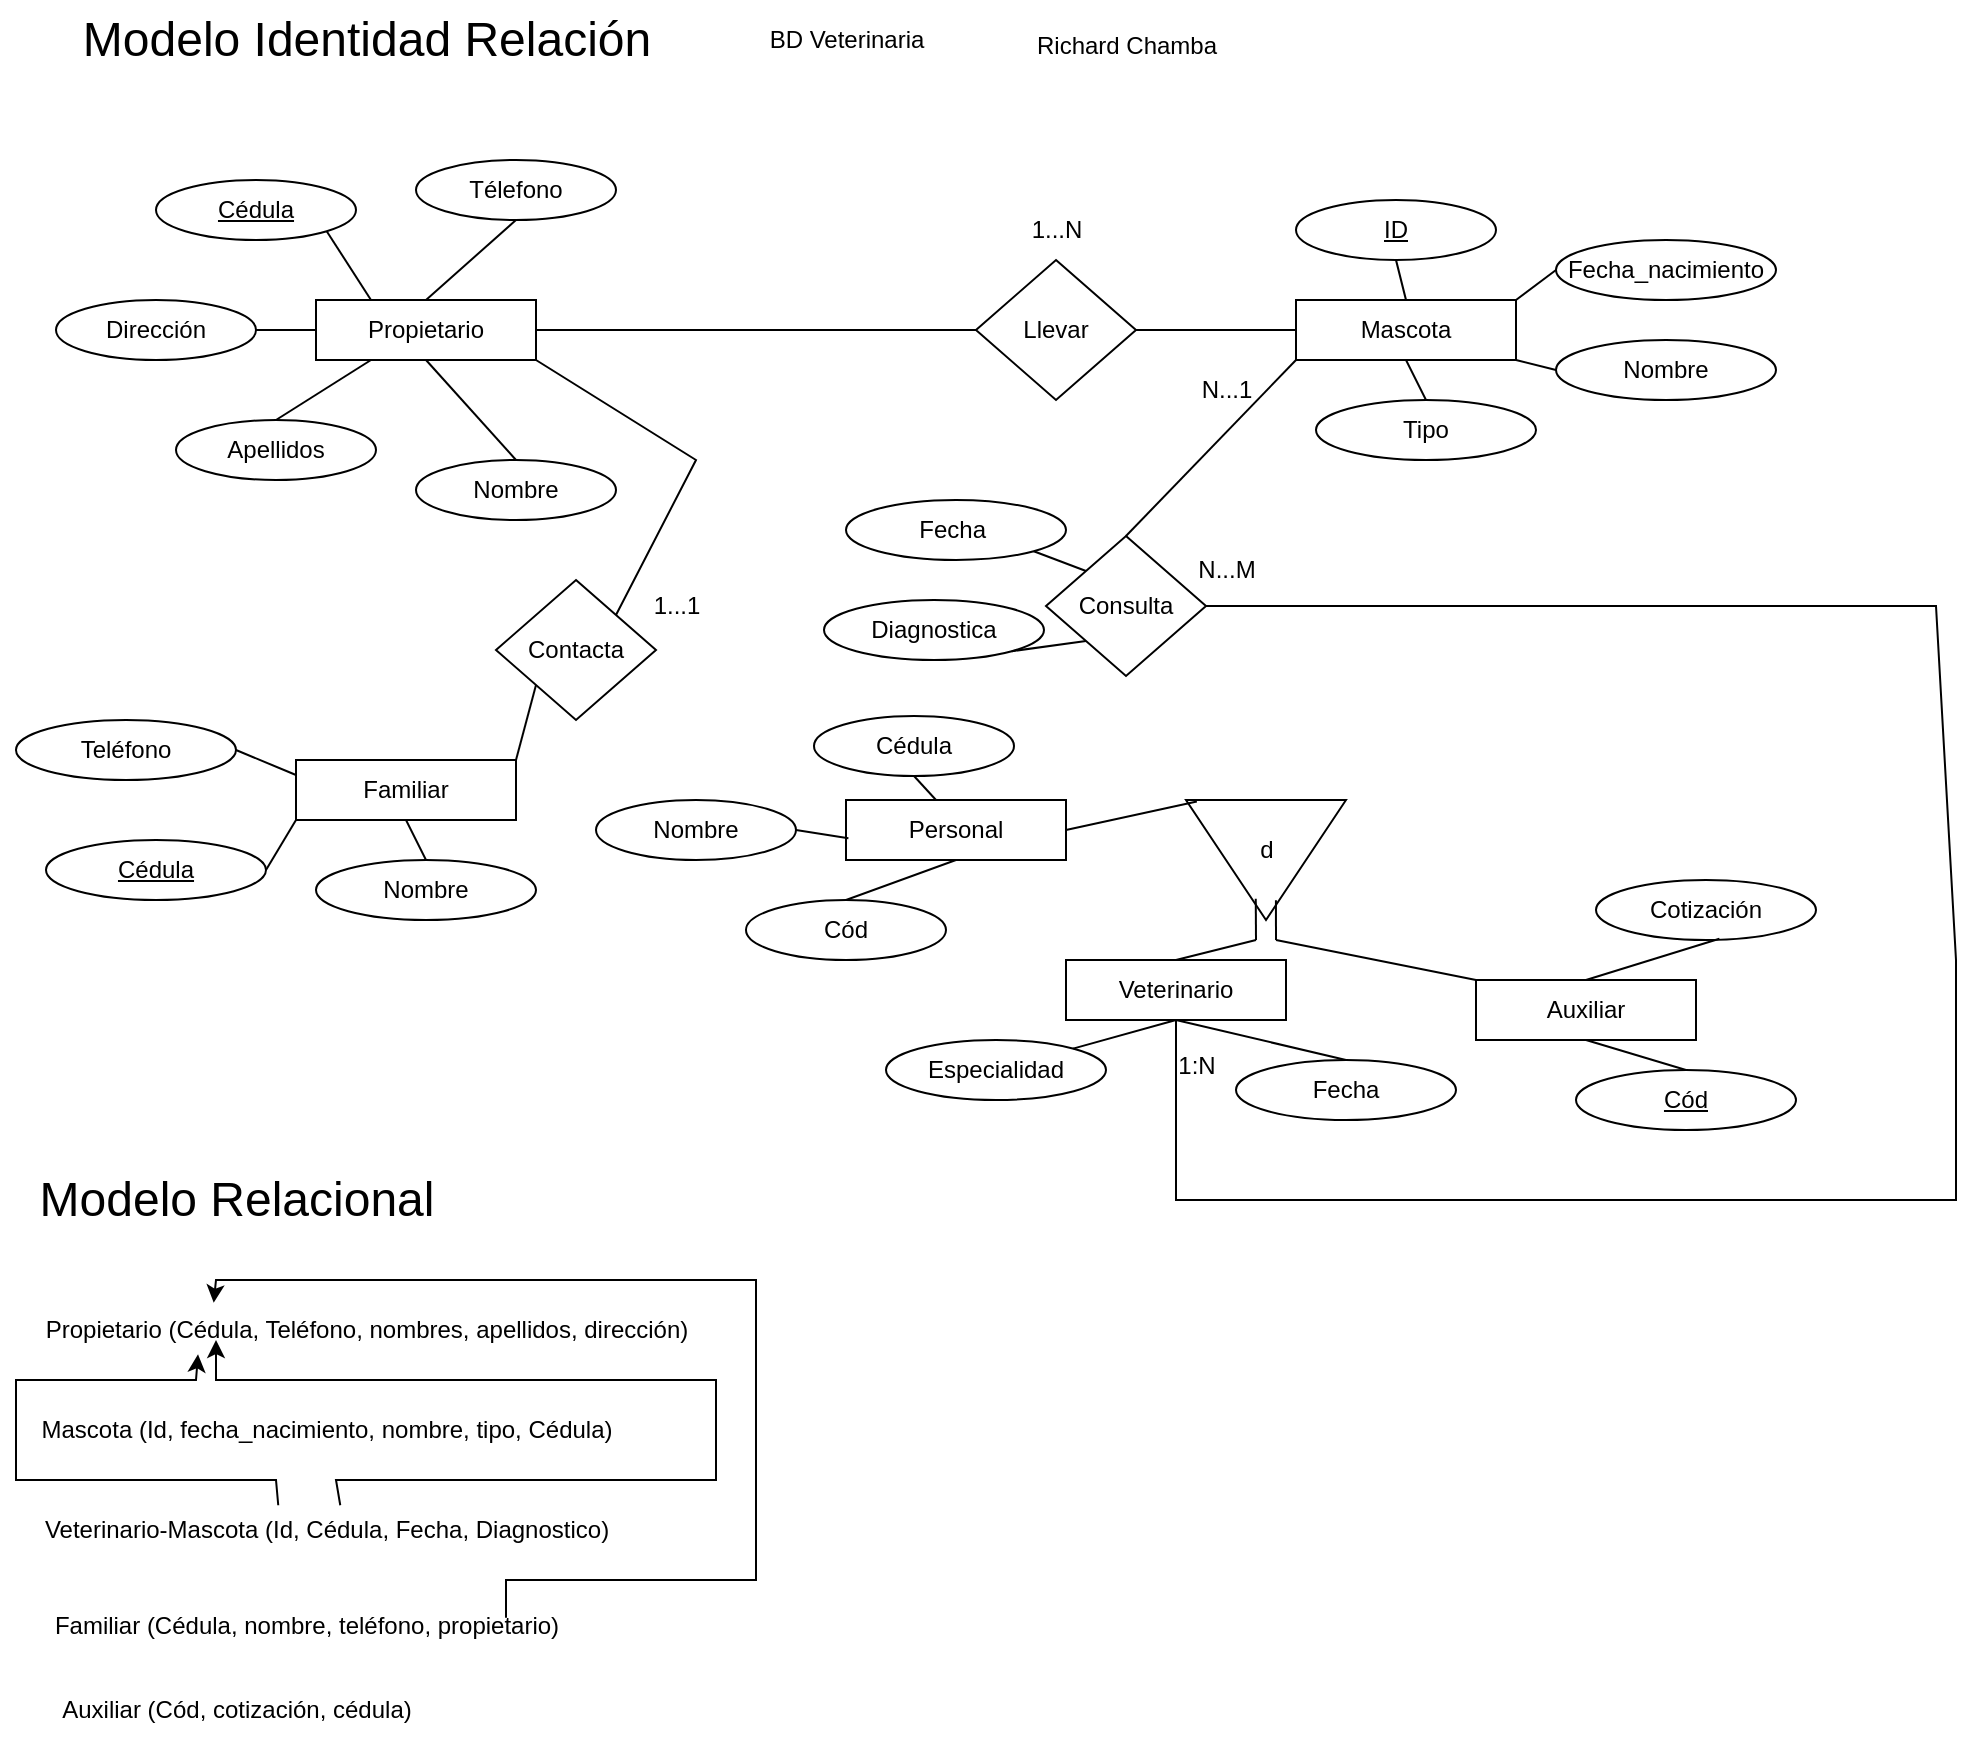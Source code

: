 <mxfile version="28.2.5">
  <diagram name="Página-1" id="6xdHm3XuVjf9wuRKFcsu">
    <mxGraphModel grid="1" page="1" gridSize="10" guides="1" tooltips="1" connect="1" arrows="1" fold="1" pageScale="1" pageWidth="827" pageHeight="1169" math="0" shadow="0">
      <root>
        <mxCell id="0" />
        <mxCell id="1" parent="0" />
        <mxCell id="68sTMUL_1oV18vI-TmJw-1" value="Propietario" style="rounded=0;whiteSpace=wrap;html=1;" vertex="1" parent="1">
          <mxGeometry x="160" y="170" width="110" height="30" as="geometry" />
        </mxCell>
        <mxCell id="68sTMUL_1oV18vI-TmJw-2" value="Mascota" style="rounded=0;whiteSpace=wrap;html=1;" vertex="1" parent="1">
          <mxGeometry x="650" y="170" width="110" height="30" as="geometry" />
        </mxCell>
        <mxCell id="68sTMUL_1oV18vI-TmJw-3" value="Auxiliar" style="rounded=0;whiteSpace=wrap;html=1;" vertex="1" parent="1">
          <mxGeometry x="740" y="510" width="110" height="30" as="geometry" />
        </mxCell>
        <mxCell id="68sTMUL_1oV18vI-TmJw-4" value="Veterinario" style="rounded=0;whiteSpace=wrap;html=1;" vertex="1" parent="1">
          <mxGeometry x="535" y="500" width="110" height="30" as="geometry" />
        </mxCell>
        <mxCell id="68sTMUL_1oV18vI-TmJw-5" value="Familiar" style="rounded=0;whiteSpace=wrap;html=1;" vertex="1" parent="1">
          <mxGeometry x="150" y="400" width="110" height="30" as="geometry" />
        </mxCell>
        <mxCell id="68sTMUL_1oV18vI-TmJw-6" value="&lt;u&gt;Cédula&lt;/u&gt;" style="ellipse;whiteSpace=wrap;html=1;" vertex="1" parent="1">
          <mxGeometry x="80" y="110" width="100" height="30" as="geometry" />
        </mxCell>
        <mxCell id="68sTMUL_1oV18vI-TmJw-8" value="Télefono" style="ellipse;whiteSpace=wrap;html=1;" vertex="1" parent="1">
          <mxGeometry x="210" y="100" width="100" height="30" as="geometry" />
        </mxCell>
        <mxCell id="68sTMUL_1oV18vI-TmJw-9" value="Dirección" style="ellipse;whiteSpace=wrap;html=1;" vertex="1" parent="1">
          <mxGeometry x="30" y="170" width="100" height="30" as="geometry" />
        </mxCell>
        <mxCell id="68sTMUL_1oV18vI-TmJw-10" value="Apellidos" style="ellipse;whiteSpace=wrap;html=1;" vertex="1" parent="1">
          <mxGeometry x="90" y="230" width="100" height="30" as="geometry" />
        </mxCell>
        <mxCell id="68sTMUL_1oV18vI-TmJw-11" value="Nombre" style="ellipse;whiteSpace=wrap;html=1;" vertex="1" parent="1">
          <mxGeometry x="210" y="250" width="100" height="30" as="geometry" />
        </mxCell>
        <mxCell id="68sTMUL_1oV18vI-TmJw-13" value="Llevar" style="rhombus;whiteSpace=wrap;html=1;" vertex="1" parent="1">
          <mxGeometry x="490" y="150" width="80" height="70" as="geometry" />
        </mxCell>
        <mxCell id="68sTMUL_1oV18vI-TmJw-14" value="Consulta" style="rhombus;whiteSpace=wrap;html=1;" vertex="1" parent="1">
          <mxGeometry x="525" y="288" width="80" height="70" as="geometry" />
        </mxCell>
        <mxCell id="68sTMUL_1oV18vI-TmJw-15" value="&lt;u&gt;ID&lt;/u&gt;" style="ellipse;whiteSpace=wrap;html=1;" vertex="1" parent="1">
          <mxGeometry x="650" y="120" width="100" height="30" as="geometry" />
        </mxCell>
        <mxCell id="68sTMUL_1oV18vI-TmJw-16" value="Fecha_nacimiento" style="ellipse;whiteSpace=wrap;html=1;" vertex="1" parent="1">
          <mxGeometry x="780" y="140" width="110" height="30" as="geometry" />
        </mxCell>
        <mxCell id="68sTMUL_1oV18vI-TmJw-18" value="Nombre" style="ellipse;whiteSpace=wrap;html=1;" vertex="1" parent="1">
          <mxGeometry x="780" y="190" width="110" height="30" as="geometry" />
        </mxCell>
        <mxCell id="68sTMUL_1oV18vI-TmJw-19" value="Tipo" style="ellipse;whiteSpace=wrap;html=1;" vertex="1" parent="1">
          <mxGeometry x="660" y="220" width="110" height="30" as="geometry" />
        </mxCell>
        <mxCell id="68sTMUL_1oV18vI-TmJw-20" value="Cotización" style="ellipse;whiteSpace=wrap;html=1;" vertex="1" parent="1">
          <mxGeometry x="800" y="460" width="110" height="30" as="geometry" />
        </mxCell>
        <mxCell id="68sTMUL_1oV18vI-TmJw-21" value="&lt;u&gt;Cód&lt;/u&gt;" style="ellipse;whiteSpace=wrap;html=1;" vertex="1" parent="1">
          <mxGeometry x="790" y="555" width="110" height="30" as="geometry" />
        </mxCell>
        <mxCell id="68sTMUL_1oV18vI-TmJw-24" value="Especialidad" style="ellipse;whiteSpace=wrap;html=1;" vertex="1" parent="1">
          <mxGeometry x="445" y="540" width="110" height="30" as="geometry" />
        </mxCell>
        <mxCell id="68sTMUL_1oV18vI-TmJw-25" value="Fecha" style="ellipse;whiteSpace=wrap;html=1;" vertex="1" parent="1">
          <mxGeometry x="620" y="550" width="110" height="30" as="geometry" />
        </mxCell>
        <mxCell id="68sTMUL_1oV18vI-TmJw-27" value="&lt;u&gt;Cédula&lt;/u&gt;" style="ellipse;whiteSpace=wrap;html=1;" vertex="1" parent="1">
          <mxGeometry x="25" y="440" width="110" height="30" as="geometry" />
        </mxCell>
        <mxCell id="68sTMUL_1oV18vI-TmJw-28" value="Nombre" style="ellipse;whiteSpace=wrap;html=1;" vertex="1" parent="1">
          <mxGeometry x="160" y="450" width="110" height="30" as="geometry" />
        </mxCell>
        <mxCell id="68sTMUL_1oV18vI-TmJw-29" value="Teléfono" style="ellipse;whiteSpace=wrap;html=1;" vertex="1" parent="1">
          <mxGeometry x="10" y="380" width="110" height="30" as="geometry" />
        </mxCell>
        <mxCell id="68sTMUL_1oV18vI-TmJw-30" value="Contacta" style="rhombus;whiteSpace=wrap;html=1;" vertex="1" parent="1">
          <mxGeometry x="250" y="310" width="80" height="70" as="geometry" />
        </mxCell>
        <mxCell id="68sTMUL_1oV18vI-TmJw-32" value="" style="endArrow=none;html=1;rounded=0;entryX=1;entryY=0.5;entryDx=0;entryDy=0;exitX=0;exitY=0.25;exitDx=0;exitDy=0;" edge="1" parent="1" source="68sTMUL_1oV18vI-TmJw-5" target="68sTMUL_1oV18vI-TmJw-29">
          <mxGeometry width="50" height="50" relative="1" as="geometry">
            <mxPoint x="400" y="390" as="sourcePoint" />
            <mxPoint x="450" y="340" as="targetPoint" />
          </mxGeometry>
        </mxCell>
        <mxCell id="68sTMUL_1oV18vI-TmJw-33" value="" style="endArrow=none;html=1;rounded=0;entryX=1;entryY=0.5;entryDx=0;entryDy=0;exitX=0;exitY=1;exitDx=0;exitDy=0;" edge="1" parent="1" source="68sTMUL_1oV18vI-TmJw-5" target="68sTMUL_1oV18vI-TmJw-27">
          <mxGeometry width="50" height="50" relative="1" as="geometry">
            <mxPoint x="200" y="423" as="sourcePoint" />
            <mxPoint x="170" y="410" as="targetPoint" />
          </mxGeometry>
        </mxCell>
        <mxCell id="68sTMUL_1oV18vI-TmJw-34" value="" style="endArrow=none;html=1;rounded=0;entryX=0.5;entryY=0;entryDx=0;entryDy=0;exitX=0.5;exitY=1;exitDx=0;exitDy=0;" edge="1" parent="1" source="68sTMUL_1oV18vI-TmJw-5" target="68sTMUL_1oV18vI-TmJw-28">
          <mxGeometry width="50" height="50" relative="1" as="geometry">
            <mxPoint x="235" y="440" as="sourcePoint" />
            <mxPoint x="220" y="465" as="targetPoint" />
          </mxGeometry>
        </mxCell>
        <mxCell id="68sTMUL_1oV18vI-TmJw-38" value="" style="endArrow=none;html=1;rounded=0;entryX=0.5;entryY=1;entryDx=0;entryDy=0;" edge="1" parent="1" source="68sTMUL_1oV18vI-TmJw-24" target="68sTMUL_1oV18vI-TmJw-4">
          <mxGeometry width="50" height="50" relative="1" as="geometry">
            <mxPoint x="870" y="660" as="sourcePoint" />
            <mxPoint x="935" y="640" as="targetPoint" />
          </mxGeometry>
        </mxCell>
        <mxCell id="68sTMUL_1oV18vI-TmJw-39" value="" style="endArrow=none;html=1;rounded=0;exitX=0.5;exitY=0;exitDx=0;exitDy=0;entryX=0.5;entryY=1;entryDx=0;entryDy=0;" edge="1" parent="1" source="68sTMUL_1oV18vI-TmJw-25" target="68sTMUL_1oV18vI-TmJw-4">
          <mxGeometry width="50" height="50" relative="1" as="geometry">
            <mxPoint x="945" y="655" as="sourcePoint" />
            <mxPoint x="985" y="630" as="targetPoint" />
          </mxGeometry>
        </mxCell>
        <mxCell id="68sTMUL_1oV18vI-TmJw-41" value="" style="endArrow=none;html=1;rounded=0;exitX=0.5;exitY=0;exitDx=0;exitDy=0;entryX=0.5;entryY=1;entryDx=0;entryDy=0;" edge="1" parent="1" source="68sTMUL_1oV18vI-TmJw-21" target="68sTMUL_1oV18vI-TmJw-3">
          <mxGeometry width="50" height="50" relative="1" as="geometry">
            <mxPoint x="975" y="420" as="sourcePoint" />
            <mxPoint x="870" y="410" as="targetPoint" />
          </mxGeometry>
        </mxCell>
        <mxCell id="68sTMUL_1oV18vI-TmJw-42" value="" style="endArrow=none;html=1;rounded=0;exitX=0.5;exitY=0;exitDx=0;exitDy=0;entryX=0.561;entryY=0.978;entryDx=0;entryDy=0;entryPerimeter=0;" edge="1" parent="1" source="68sTMUL_1oV18vI-TmJw-3" target="68sTMUL_1oV18vI-TmJw-20">
          <mxGeometry width="50" height="50" relative="1" as="geometry">
            <mxPoint x="905" y="430" as="sourcePoint" />
            <mxPoint x="900" y="410" as="targetPoint" />
          </mxGeometry>
        </mxCell>
        <mxCell id="68sTMUL_1oV18vI-TmJw-44" value="" style="endArrow=none;html=1;rounded=0;entryX=1;entryY=0.5;entryDx=0;entryDy=0;exitX=0;exitY=0.5;exitDx=0;exitDy=0;" edge="1" parent="1" source="68sTMUL_1oV18vI-TmJw-1" target="68sTMUL_1oV18vI-TmJw-9">
          <mxGeometry width="50" height="50" relative="1" as="geometry">
            <mxPoint x="460" y="300" as="sourcePoint" />
            <mxPoint x="510" y="250" as="targetPoint" />
          </mxGeometry>
        </mxCell>
        <mxCell id="68sTMUL_1oV18vI-TmJw-45" value="" style="endArrow=none;html=1;rounded=0;entryX=1;entryY=1;entryDx=0;entryDy=0;exitX=0.25;exitY=0;exitDx=0;exitDy=0;" edge="1" parent="1" source="68sTMUL_1oV18vI-TmJw-1" target="68sTMUL_1oV18vI-TmJw-6">
          <mxGeometry width="50" height="50" relative="1" as="geometry">
            <mxPoint x="460" y="300" as="sourcePoint" />
            <mxPoint x="510" y="250" as="targetPoint" />
          </mxGeometry>
        </mxCell>
        <mxCell id="68sTMUL_1oV18vI-TmJw-46" value="" style="endArrow=none;html=1;rounded=0;entryX=0.5;entryY=1;entryDx=0;entryDy=0;exitX=0.5;exitY=0;exitDx=0;exitDy=0;" edge="1" parent="1" source="68sTMUL_1oV18vI-TmJw-1" target="68sTMUL_1oV18vI-TmJw-8">
          <mxGeometry width="50" height="50" relative="1" as="geometry">
            <mxPoint x="293" y="184" as="sourcePoint" />
            <mxPoint x="270" y="150" as="targetPoint" />
          </mxGeometry>
        </mxCell>
        <mxCell id="68sTMUL_1oV18vI-TmJw-47" value="" style="endArrow=none;html=1;rounded=0;entryX=0.25;entryY=1;entryDx=0;entryDy=0;exitX=0.5;exitY=0;exitDx=0;exitDy=0;" edge="1" parent="1" source="68sTMUL_1oV18vI-TmJw-10" target="68sTMUL_1oV18vI-TmJw-1">
          <mxGeometry width="50" height="50" relative="1" as="geometry">
            <mxPoint x="460" y="300" as="sourcePoint" />
            <mxPoint x="510" y="250" as="targetPoint" />
          </mxGeometry>
        </mxCell>
        <mxCell id="68sTMUL_1oV18vI-TmJw-48" value="" style="endArrow=none;html=1;rounded=0;entryX=0.5;entryY=1;entryDx=0;entryDy=0;exitX=0.5;exitY=0;exitDx=0;exitDy=0;" edge="1" parent="1" source="68sTMUL_1oV18vI-TmJw-11" target="68sTMUL_1oV18vI-TmJw-1">
          <mxGeometry width="50" height="50" relative="1" as="geometry">
            <mxPoint x="460" y="300" as="sourcePoint" />
            <mxPoint x="510" y="250" as="targetPoint" />
          </mxGeometry>
        </mxCell>
        <mxCell id="68sTMUL_1oV18vI-TmJw-49" value="" style="endArrow=none;html=1;rounded=0;entryX=1;entryY=0.5;entryDx=0;entryDy=0;exitX=0;exitY=0.5;exitDx=0;exitDy=0;" edge="1" parent="1" source="68sTMUL_1oV18vI-TmJw-13" target="68sTMUL_1oV18vI-TmJw-1">
          <mxGeometry width="50" height="50" relative="1" as="geometry">
            <mxPoint x="397" y="185" as="sourcePoint" />
            <mxPoint x="510" y="250" as="targetPoint" />
          </mxGeometry>
        </mxCell>
        <mxCell id="68sTMUL_1oV18vI-TmJw-50" value="" style="endArrow=none;html=1;rounded=0;entryX=1;entryY=0.5;entryDx=0;entryDy=0;exitX=0;exitY=0.5;exitDx=0;exitDy=0;" edge="1" parent="1" source="68sTMUL_1oV18vI-TmJw-2" target="68sTMUL_1oV18vI-TmJw-13">
          <mxGeometry width="50" height="50" relative="1" as="geometry">
            <mxPoint x="550" y="300" as="sourcePoint" />
            <mxPoint x="600" y="250" as="targetPoint" />
          </mxGeometry>
        </mxCell>
        <mxCell id="68sTMUL_1oV18vI-TmJw-52" value="" style="endArrow=none;html=1;rounded=0;entryX=0.5;entryY=1;entryDx=0;entryDy=0;exitX=0.5;exitY=0;exitDx=0;exitDy=0;" edge="1" parent="1" source="68sTMUL_1oV18vI-TmJw-2" target="68sTMUL_1oV18vI-TmJw-15">
          <mxGeometry width="50" height="50" relative="1" as="geometry">
            <mxPoint x="550" y="300" as="sourcePoint" />
            <mxPoint x="600" y="250" as="targetPoint" />
          </mxGeometry>
        </mxCell>
        <mxCell id="68sTMUL_1oV18vI-TmJw-53" value="" style="endArrow=none;html=1;rounded=0;entryX=0;entryY=0.5;entryDx=0;entryDy=0;" edge="1" parent="1" target="68sTMUL_1oV18vI-TmJw-16">
          <mxGeometry width="50" height="50" relative="1" as="geometry">
            <mxPoint x="760" y="170" as="sourcePoint" />
            <mxPoint x="600" y="250" as="targetPoint" />
          </mxGeometry>
        </mxCell>
        <mxCell id="68sTMUL_1oV18vI-TmJw-54" value="" style="endArrow=none;html=1;rounded=0;entryX=0;entryY=0.5;entryDx=0;entryDy=0;exitX=1;exitY=1;exitDx=0;exitDy=0;" edge="1" parent="1" source="68sTMUL_1oV18vI-TmJw-2" target="68sTMUL_1oV18vI-TmJw-18">
          <mxGeometry width="50" height="50" relative="1" as="geometry">
            <mxPoint x="550" y="300" as="sourcePoint" />
            <mxPoint x="600" y="250" as="targetPoint" />
          </mxGeometry>
        </mxCell>
        <mxCell id="68sTMUL_1oV18vI-TmJw-55" value="" style="endArrow=none;html=1;rounded=0;entryX=0.5;entryY=0;entryDx=0;entryDy=0;exitX=0.5;exitY=1;exitDx=0;exitDy=0;" edge="1" parent="1" source="68sTMUL_1oV18vI-TmJw-2" target="68sTMUL_1oV18vI-TmJw-19">
          <mxGeometry width="50" height="50" relative="1" as="geometry">
            <mxPoint x="550" y="300" as="sourcePoint" />
            <mxPoint x="600" y="250" as="targetPoint" />
          </mxGeometry>
        </mxCell>
        <mxCell id="68sTMUL_1oV18vI-TmJw-56" value="" style="endArrow=none;html=1;rounded=0;entryX=0;entryY=1;entryDx=0;entryDy=0;exitX=0.5;exitY=0;exitDx=0;exitDy=0;" edge="1" parent="1" source="68sTMUL_1oV18vI-TmJw-14" target="68sTMUL_1oV18vI-TmJw-2">
          <mxGeometry width="50" height="50" relative="1" as="geometry">
            <mxPoint x="550" y="300" as="sourcePoint" />
            <mxPoint x="600" y="250" as="targetPoint" />
          </mxGeometry>
        </mxCell>
        <mxCell id="68sTMUL_1oV18vI-TmJw-59" value="Fecha&amp;nbsp;" style="ellipse;whiteSpace=wrap;html=1;" vertex="1" parent="1">
          <mxGeometry x="425" y="270" width="110" height="30" as="geometry" />
        </mxCell>
        <mxCell id="68sTMUL_1oV18vI-TmJw-60" value="Diagnostica" style="ellipse;whiteSpace=wrap;html=1;" vertex="1" parent="1">
          <mxGeometry x="414" y="320" width="110" height="30" as="geometry" />
        </mxCell>
        <mxCell id="68sTMUL_1oV18vI-TmJw-61" value="" style="endArrow=none;html=1;rounded=0;entryX=1;entryY=1;entryDx=0;entryDy=0;exitX=0;exitY=0;exitDx=0;exitDy=0;" edge="1" parent="1" source="68sTMUL_1oV18vI-TmJw-14" target="68sTMUL_1oV18vI-TmJw-59">
          <mxGeometry width="50" height="50" relative="1" as="geometry">
            <mxPoint x="500" y="490" as="sourcePoint" />
            <mxPoint x="550" y="440" as="targetPoint" />
          </mxGeometry>
        </mxCell>
        <mxCell id="68sTMUL_1oV18vI-TmJw-62" value="" style="endArrow=none;html=1;rounded=0;entryX=0;entryY=1;entryDx=0;entryDy=0;exitX=1;exitY=1;exitDx=0;exitDy=0;" edge="1" parent="1" source="68sTMUL_1oV18vI-TmJw-60" target="68sTMUL_1oV18vI-TmJw-14">
          <mxGeometry width="50" height="50" relative="1" as="geometry">
            <mxPoint x="500" y="490" as="sourcePoint" />
            <mxPoint x="550" y="440" as="targetPoint" />
          </mxGeometry>
        </mxCell>
        <mxCell id="68sTMUL_1oV18vI-TmJw-63" value="" style="endArrow=none;html=1;rounded=0;entryX=0;entryY=1;entryDx=0;entryDy=0;exitX=1;exitY=0;exitDx=0;exitDy=0;" edge="1" parent="1" source="68sTMUL_1oV18vI-TmJw-5" target="68sTMUL_1oV18vI-TmJw-30">
          <mxGeometry width="50" height="50" relative="1" as="geometry">
            <mxPoint x="500" y="410" as="sourcePoint" />
            <mxPoint x="550" y="360" as="targetPoint" />
          </mxGeometry>
        </mxCell>
        <mxCell id="68sTMUL_1oV18vI-TmJw-64" value="" style="endArrow=none;html=1;rounded=0;entryX=1;entryY=0;entryDx=0;entryDy=0;exitX=1;exitY=1;exitDx=0;exitDy=0;" edge="1" parent="1" source="68sTMUL_1oV18vI-TmJw-1" target="68sTMUL_1oV18vI-TmJw-30">
          <mxGeometry width="50" height="50" relative="1" as="geometry">
            <mxPoint x="380" y="230" as="sourcePoint" />
            <mxPoint x="550" y="360" as="targetPoint" />
            <Array as="points">
              <mxPoint x="350" y="250" />
            </Array>
          </mxGeometry>
        </mxCell>
        <mxCell id="68sTMUL_1oV18vI-TmJw-65" value="N...M" style="text;html=1;align=center;verticalAlign=middle;resizable=0;points=[];autosize=1;strokeColor=none;fillColor=none;" vertex="1" parent="1">
          <mxGeometry x="590" y="290" width="50" height="30" as="geometry" />
        </mxCell>
        <mxCell id="68sTMUL_1oV18vI-TmJw-67" value="N...1" style="text;html=1;align=center;verticalAlign=middle;resizable=0;points=[];autosize=1;strokeColor=none;fillColor=none;" vertex="1" parent="1">
          <mxGeometry x="590" y="200" width="50" height="30" as="geometry" />
        </mxCell>
        <mxCell id="68sTMUL_1oV18vI-TmJw-68" value="1...N" style="text;html=1;align=center;verticalAlign=middle;resizable=0;points=[];autosize=1;strokeColor=none;fillColor=none;" vertex="1" parent="1">
          <mxGeometry x="505" y="120" width="50" height="30" as="geometry" />
        </mxCell>
        <mxCell id="68sTMUL_1oV18vI-TmJw-69" value="1...1" style="text;html=1;align=center;verticalAlign=middle;resizable=0;points=[];autosize=1;strokeColor=none;fillColor=none;" vertex="1" parent="1">
          <mxGeometry x="315" y="308" width="50" height="30" as="geometry" />
        </mxCell>
        <mxCell id="68sTMUL_1oV18vI-TmJw-70" value="&lt;font style=&quot;font-size: 24px;&quot;&gt;Modelo Identidad Relación&lt;/font&gt;" style="text;html=1;align=center;verticalAlign=middle;resizable=0;points=[];autosize=1;strokeColor=none;fillColor=none;" vertex="1" parent="1">
          <mxGeometry x="30" y="20" width="310" height="40" as="geometry" />
        </mxCell>
        <mxCell id="68sTMUL_1oV18vI-TmJw-71" value="BD Veterinaria" style="text;html=1;align=center;verticalAlign=middle;resizable=0;points=[];autosize=1;strokeColor=none;fillColor=none;" vertex="1" parent="1">
          <mxGeometry x="375" y="25" width="100" height="30" as="geometry" />
        </mxCell>
        <mxCell id="68sTMUL_1oV18vI-TmJw-72" value="Richard Chamba" style="text;html=1;align=center;verticalAlign=middle;resizable=0;points=[];autosize=1;strokeColor=none;fillColor=none;" vertex="1" parent="1">
          <mxGeometry x="510" y="28" width="110" height="30" as="geometry" />
        </mxCell>
        <mxCell id="68sTMUL_1oV18vI-TmJw-73" value="&lt;font style=&quot;font-size: 24px;&quot;&gt;Modelo Relacional&lt;/font&gt;" style="text;html=1;align=center;verticalAlign=middle;resizable=0;points=[];autosize=1;strokeColor=none;fillColor=none;" vertex="1" parent="1">
          <mxGeometry x="10" y="600" width="220" height="40" as="geometry" />
        </mxCell>
        <mxCell id="68sTMUL_1oV18vI-TmJw-74" value="Propietario (Cédula, Teléfono, nombres, apellidos, dirección)" style="text;html=1;align=center;verticalAlign=middle;resizable=0;points=[];autosize=1;strokeColor=none;fillColor=none;" vertex="1" parent="1">
          <mxGeometry x="15" y="670" width="340" height="30" as="geometry" />
        </mxCell>
        <mxCell id="68sTMUL_1oV18vI-TmJw-75" value="Mascota (Id, fecha_nacimiento, nombre, tipo, Cédula)" style="text;html=1;align=center;verticalAlign=middle;resizable=0;points=[];autosize=1;strokeColor=none;fillColor=none;" vertex="1" parent="1">
          <mxGeometry x="10" y="720" width="310" height="30" as="geometry" />
        </mxCell>
        <mxCell id="68sTMUL_1oV18vI-TmJw-76" value="Veterinario-Mascota (Id, Cédula, Fecha, Diagnostico)" style="text;html=1;align=center;verticalAlign=middle;resizable=0;points=[];autosize=1;strokeColor=none;fillColor=none;" vertex="1" parent="1">
          <mxGeometry x="10" y="770" width="310" height="30" as="geometry" />
        </mxCell>
        <mxCell id="68sTMUL_1oV18vI-TmJw-77" value="Auxiliar (Cód, cotización, cédula)" style="text;html=1;align=center;verticalAlign=middle;resizable=0;points=[];autosize=1;strokeColor=none;fillColor=none;" vertex="1" parent="1">
          <mxGeometry x="20" y="860" width="200" height="30" as="geometry" />
        </mxCell>
        <mxCell id="68sTMUL_1oV18vI-TmJw-79" value="" style="endArrow=classic;html=1;rounded=0;exitX=0.523;exitY=0.087;exitDx=0;exitDy=0;exitPerimeter=0;" edge="1" parent="1" source="68sTMUL_1oV18vI-TmJw-76">
          <mxGeometry width="50" height="50" relative="1" as="geometry">
            <mxPoint x="150" y="760" as="sourcePoint" />
            <mxPoint x="110" y="690" as="targetPoint" />
            <Array as="points">
              <mxPoint x="170" y="760" />
              <mxPoint x="320" y="760" />
              <mxPoint x="360" y="760" />
              <mxPoint x="360" y="710" />
              <mxPoint x="110" y="710" />
            </Array>
          </mxGeometry>
        </mxCell>
        <mxCell id="68sTMUL_1oV18vI-TmJw-81" value="" style="endArrow=classic;html=1;rounded=0;entryX=0.253;entryY=0.905;entryDx=0;entryDy=0;entryPerimeter=0;exitX=0.423;exitY=0.088;exitDx=0;exitDy=0;exitPerimeter=0;" edge="1" parent="1" source="68sTMUL_1oV18vI-TmJw-76" target="68sTMUL_1oV18vI-TmJw-74">
          <mxGeometry width="50" height="50" relative="1" as="geometry">
            <mxPoint x="10" y="760" as="sourcePoint" />
            <mxPoint x="450" y="590" as="targetPoint" />
            <Array as="points">
              <mxPoint x="140" y="760" />
              <mxPoint x="40" y="760" />
              <mxPoint x="10" y="760" />
              <mxPoint x="10" y="710" />
              <mxPoint x="100" y="710" />
            </Array>
          </mxGeometry>
        </mxCell>
        <mxCell id="68sTMUL_1oV18vI-TmJw-84" value="Familiar (Cédula, nombre, teléfono, propietario)" style="text;html=1;align=center;verticalAlign=middle;resizable=0;points=[];autosize=1;strokeColor=none;fillColor=none;" vertex="1" parent="1">
          <mxGeometry x="15" y="818" width="280" height="30" as="geometry" />
        </mxCell>
        <mxCell id="68sTMUL_1oV18vI-TmJw-86" value="" style="endArrow=classic;html=1;rounded=0;entryX=0.276;entryY=0.045;entryDx=0;entryDy=0;entryPerimeter=0;" edge="1" parent="1" target="68sTMUL_1oV18vI-TmJw-74">
          <mxGeometry width="50" height="50" relative="1" as="geometry">
            <mxPoint x="255" y="828.825" as="sourcePoint" />
            <mxPoint x="390" y="837.17" as="targetPoint" />
            <Array as="points">
              <mxPoint x="255" y="810" />
              <mxPoint x="380" y="810" />
              <mxPoint x="380" y="660" />
              <mxPoint x="240" y="660" />
              <mxPoint x="110" y="660" />
            </Array>
          </mxGeometry>
        </mxCell>
        <mxCell id="90b8jQBcbAoH1oPjiYl0-1" value="Personal" style="rounded=0;whiteSpace=wrap;html=1;" vertex="1" parent="1">
          <mxGeometry x="425" y="420" width="110" height="30" as="geometry" />
        </mxCell>
        <mxCell id="90b8jQBcbAoH1oPjiYl0-2" value="Cód" style="ellipse;whiteSpace=wrap;html=1;" vertex="1" parent="1">
          <mxGeometry x="375" y="470" width="100" height="30" as="geometry" />
        </mxCell>
        <mxCell id="90b8jQBcbAoH1oPjiYl0-3" value="Cédula" style="ellipse;whiteSpace=wrap;html=1;" vertex="1" parent="1">
          <mxGeometry x="409" y="378" width="100" height="30" as="geometry" />
        </mxCell>
        <mxCell id="90b8jQBcbAoH1oPjiYl0-4" value="Nombre" style="ellipse;whiteSpace=wrap;html=1;" vertex="1" parent="1">
          <mxGeometry x="300" y="420" width="100" height="30" as="geometry" />
        </mxCell>
        <mxCell id="90b8jQBcbAoH1oPjiYl0-5" value="" style="endArrow=none;html=1;rounded=0;entryX=0.5;entryY=1;entryDx=0;entryDy=0;" edge="1" parent="1" target="90b8jQBcbAoH1oPjiYl0-3">
          <mxGeometry width="50" height="50" relative="1" as="geometry">
            <mxPoint x="470" y="420" as="sourcePoint" />
            <mxPoint x="520" y="370" as="targetPoint" />
          </mxGeometry>
        </mxCell>
        <mxCell id="90b8jQBcbAoH1oPjiYl0-6" value="" style="endArrow=none;html=1;rounded=0;entryX=0.5;entryY=0;entryDx=0;entryDy=0;exitX=0.5;exitY=1;exitDx=0;exitDy=0;" edge="1" parent="1" source="90b8jQBcbAoH1oPjiYl0-1" target="90b8jQBcbAoH1oPjiYl0-2">
          <mxGeometry width="50" height="50" relative="1" as="geometry">
            <mxPoint x="551" y="472" as="sourcePoint" />
            <mxPoint x="540" y="460" as="targetPoint" />
          </mxGeometry>
        </mxCell>
        <mxCell id="90b8jQBcbAoH1oPjiYl0-7" value="" style="endArrow=none;html=1;rounded=0;entryX=1;entryY=0.5;entryDx=0;entryDy=0;exitX=0.011;exitY=0.637;exitDx=0;exitDy=0;exitPerimeter=0;" edge="1" parent="1" source="90b8jQBcbAoH1oPjiYl0-1" target="90b8jQBcbAoH1oPjiYl0-4">
          <mxGeometry width="50" height="50" relative="1" as="geometry">
            <mxPoint x="551" y="462" as="sourcePoint" />
            <mxPoint x="540" y="450" as="targetPoint" />
          </mxGeometry>
        </mxCell>
        <mxCell id="90b8jQBcbAoH1oPjiYl0-9" value="" style="triangle;whiteSpace=wrap;html=1;rotation=90;" vertex="1" parent="1">
          <mxGeometry x="605" y="410" width="60" height="80" as="geometry" />
        </mxCell>
        <mxCell id="90b8jQBcbAoH1oPjiYl0-10" value="" style="endArrow=none;html=1;rounded=0;exitX=0.823;exitY=0.564;exitDx=0;exitDy=0;exitPerimeter=0;" edge="1" parent="1" source="90b8jQBcbAoH1oPjiYl0-9">
          <mxGeometry width="50" height="50" relative="1" as="geometry">
            <mxPoint x="625" y="470" as="sourcePoint" />
            <mxPoint x="630" y="490" as="targetPoint" />
          </mxGeometry>
        </mxCell>
        <mxCell id="90b8jQBcbAoH1oPjiYl0-11" value="" style="endArrow=none;html=1;rounded=0;exitX=0.836;exitY=0.438;exitDx=0;exitDy=0;exitPerimeter=0;" edge="1" parent="1" source="90b8jQBcbAoH1oPjiYl0-9">
          <mxGeometry width="50" height="50" relative="1" as="geometry">
            <mxPoint x="629.95" y="470" as="sourcePoint" />
            <mxPoint x="640" y="490" as="targetPoint" />
          </mxGeometry>
        </mxCell>
        <mxCell id="90b8jQBcbAoH1oPjiYl0-12" value="" style="endArrow=none;html=1;rounded=0;exitX=0.5;exitY=0;exitDx=0;exitDy=0;" edge="1" parent="1" source="68sTMUL_1oV18vI-TmJw-4">
          <mxGeometry width="50" height="50" relative="1" as="geometry">
            <mxPoint x="530" y="510" as="sourcePoint" />
            <mxPoint x="630" y="490" as="targetPoint" />
          </mxGeometry>
        </mxCell>
        <mxCell id="90b8jQBcbAoH1oPjiYl0-13" value="" style="endArrow=none;html=1;rounded=0;entryX=0;entryY=0;entryDx=0;entryDy=0;" edge="1" parent="1" target="68sTMUL_1oV18vI-TmJw-3">
          <mxGeometry width="50" height="50" relative="1" as="geometry">
            <mxPoint x="640" y="490" as="sourcePoint" />
            <mxPoint x="640" y="430" as="targetPoint" />
          </mxGeometry>
        </mxCell>
        <mxCell id="90b8jQBcbAoH1oPjiYl0-14" value="d" style="text;html=1;align=center;verticalAlign=middle;resizable=0;points=[];autosize=1;strokeColor=none;fillColor=none;" vertex="1" parent="1">
          <mxGeometry x="620" y="430" width="30" height="30" as="geometry" />
        </mxCell>
        <mxCell id="90b8jQBcbAoH1oPjiYl0-15" value="" style="endArrow=none;html=1;rounded=0;entryX=0.012;entryY=0.932;entryDx=0;entryDy=0;entryPerimeter=0;exitX=1;exitY=0.5;exitDx=0;exitDy=0;" edge="1" parent="1" source="90b8jQBcbAoH1oPjiYl0-1" target="90b8jQBcbAoH1oPjiYl0-9">
          <mxGeometry width="50" height="50" relative="1" as="geometry">
            <mxPoint x="480" y="470" as="sourcePoint" />
            <mxPoint x="530" y="420" as="targetPoint" />
          </mxGeometry>
        </mxCell>
        <mxCell id="90b8jQBcbAoH1oPjiYl0-16" value="" style="endArrow=none;html=1;rounded=0;entryX=1;entryY=0.5;entryDx=0;entryDy=0;" edge="1" parent="1" target="68sTMUL_1oV18vI-TmJw-14">
          <mxGeometry width="50" height="50" relative="1" as="geometry">
            <mxPoint x="590" y="530" as="sourcePoint" />
            <mxPoint x="530" y="420" as="targetPoint" />
            <Array as="points">
              <mxPoint x="590" y="620" />
              <mxPoint x="900" y="620" />
              <mxPoint x="980" y="620" />
              <mxPoint x="980" y="500" />
              <mxPoint x="970" y="323" />
            </Array>
          </mxGeometry>
        </mxCell>
        <mxCell id="90b8jQBcbAoH1oPjiYl0-17" value="1:N" style="text;html=1;align=center;verticalAlign=middle;resizable=0;points=[];autosize=1;strokeColor=none;fillColor=none;" vertex="1" parent="1">
          <mxGeometry x="580" y="538" width="40" height="30" as="geometry" />
        </mxCell>
      </root>
    </mxGraphModel>
  </diagram>
</mxfile>
